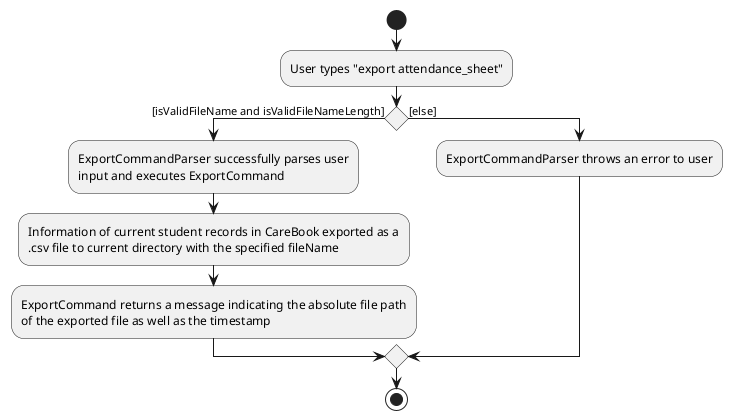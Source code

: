 @startuml
start
:User types "export attendance_sheet";
if () then ([isValidFileName and isValidFileNameLength])
    :ExportCommandParser successfully parses user
    input and executes ExportCommand;
    :Information of current student records in CareBook exported as a
    .csv file to current directory with the specified fileName;
    :ExportCommand returns a message indicating the absolute file path
    of the exported file as well as the timestamp;
else ([else])
:ExportCommandParser throws an error to user;
endif
stop
@enduml
